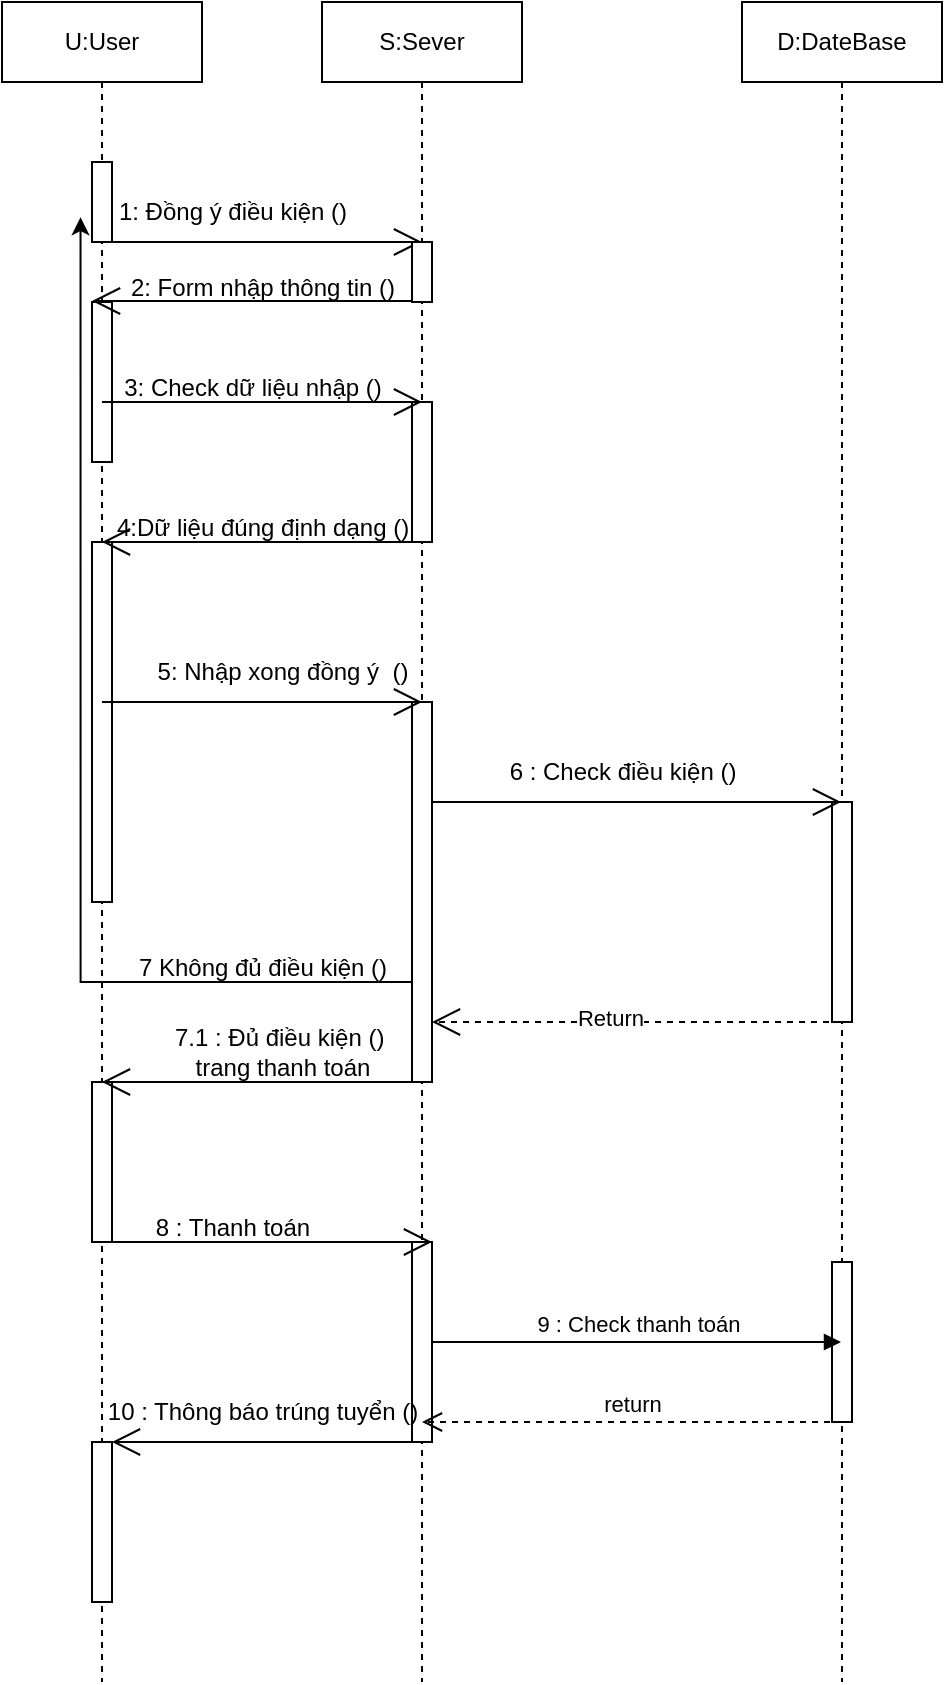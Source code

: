 <mxfile version="24.2.1" type="github">
  <diagram name="Trang-1" id="o5YIHZx7bua2_rq2aWJ0">
    <mxGraphModel dx="1246" dy="559" grid="1" gridSize="10" guides="1" tooltips="1" connect="1" arrows="1" fold="1" page="1" pageScale="1" pageWidth="827" pageHeight="1169" math="0" shadow="0">
      <root>
        <mxCell id="0" />
        <mxCell id="1" parent="0" />
        <mxCell id="bBbA3ng675KR-_iwhl_5-9" value="U:User" style="shape=umlLifeline;perimeter=lifelinePerimeter;whiteSpace=wrap;html=1;container=1;dropTarget=0;collapsible=0;recursiveResize=0;outlineConnect=0;portConstraint=eastwest;newEdgeStyle={&quot;curved&quot;:0,&quot;rounded&quot;:0};" vertex="1" parent="1">
          <mxGeometry x="70" y="40" width="100" height="840" as="geometry" />
        </mxCell>
        <mxCell id="bBbA3ng675KR-_iwhl_5-20" value="" style="html=1;points=[[0,0,0,0,5],[0,1,0,0,-5],[1,0,0,0,5],[1,1,0,0,-5]];perimeter=orthogonalPerimeter;outlineConnect=0;targetShapes=umlLifeline;portConstraint=eastwest;newEdgeStyle={&quot;curved&quot;:0,&quot;rounded&quot;:0};" vertex="1" parent="bBbA3ng675KR-_iwhl_5-9">
          <mxGeometry x="45" y="150" width="10" height="80" as="geometry" />
        </mxCell>
        <mxCell id="bBbA3ng675KR-_iwhl_5-25" value="" style="html=1;points=[[0,0,0,0,5],[0,1,0,0,-5],[1,0,0,0,5],[1,1,0,0,-5]];perimeter=orthogonalPerimeter;outlineConnect=0;targetShapes=umlLifeline;portConstraint=eastwest;newEdgeStyle={&quot;curved&quot;:0,&quot;rounded&quot;:0};" vertex="1" parent="bBbA3ng675KR-_iwhl_5-9">
          <mxGeometry x="45" y="270" width="10" height="180" as="geometry" />
        </mxCell>
        <mxCell id="bBbA3ng675KR-_iwhl_5-61" value="" style="html=1;points=[[0,0,0,0,5],[0,1,0,0,-5],[1,0,0,0,5],[1,1,0,0,-5]];perimeter=orthogonalPerimeter;outlineConnect=0;targetShapes=umlLifeline;portConstraint=eastwest;newEdgeStyle={&quot;curved&quot;:0,&quot;rounded&quot;:0};" vertex="1" parent="bBbA3ng675KR-_iwhl_5-9">
          <mxGeometry x="45" y="540" width="10" height="80" as="geometry" />
        </mxCell>
        <mxCell id="bBbA3ng675KR-_iwhl_5-70" value="" style="html=1;points=[[0,0,0,0,5],[0,1,0,0,-5],[1,0,0,0,5],[1,1,0,0,-5]];perimeter=orthogonalPerimeter;outlineConnect=0;targetShapes=umlLifeline;portConstraint=eastwest;newEdgeStyle={&quot;curved&quot;:0,&quot;rounded&quot;:0};" vertex="1" parent="bBbA3ng675KR-_iwhl_5-9">
          <mxGeometry x="45" y="720" width="10" height="80" as="geometry" />
        </mxCell>
        <mxCell id="bBbA3ng675KR-_iwhl_5-11" value="" style="endArrow=open;endFill=1;endSize=12;html=1;rounded=0;" edge="1" parent="1">
          <mxGeometry width="160" relative="1" as="geometry">
            <mxPoint x="120" y="160" as="sourcePoint" />
            <mxPoint x="280" y="160" as="targetPoint" />
          </mxGeometry>
        </mxCell>
        <mxCell id="bBbA3ng675KR-_iwhl_5-12" value="S:Sever" style="shape=umlLifeline;perimeter=lifelinePerimeter;whiteSpace=wrap;html=1;container=1;dropTarget=0;collapsible=0;recursiveResize=0;outlineConnect=0;portConstraint=eastwest;newEdgeStyle={&quot;curved&quot;:0,&quot;rounded&quot;:0};" vertex="1" parent="1">
          <mxGeometry x="230" y="40" width="100" height="840" as="geometry" />
        </mxCell>
        <mxCell id="bBbA3ng675KR-_iwhl_5-13" value="" style="html=1;points=[[0,0,0,0,5],[0,1,0,0,-5],[1,0,0,0,5],[1,1,0,0,-5]];perimeter=orthogonalPerimeter;outlineConnect=0;targetShapes=umlLifeline;portConstraint=eastwest;newEdgeStyle={&quot;curved&quot;:0,&quot;rounded&quot;:0};" vertex="1" parent="bBbA3ng675KR-_iwhl_5-12">
          <mxGeometry x="45" y="120" width="10" height="30" as="geometry" />
        </mxCell>
        <mxCell id="bBbA3ng675KR-_iwhl_5-21" value="" style="html=1;points=[[0,0,0,0,5],[0,1,0,0,-5],[1,0,0,0,5],[1,1,0,0,-5]];perimeter=orthogonalPerimeter;outlineConnect=0;targetShapes=umlLifeline;portConstraint=eastwest;newEdgeStyle={&quot;curved&quot;:0,&quot;rounded&quot;:0};" vertex="1" parent="bBbA3ng675KR-_iwhl_5-12">
          <mxGeometry x="45" y="200" width="10" height="70" as="geometry" />
        </mxCell>
        <mxCell id="bBbA3ng675KR-_iwhl_5-27" value="" style="html=1;points=[[0,0,0,0,5],[0,1,0,0,-5],[1,0,0,0,5],[1,1,0,0,-5]];perimeter=orthogonalPerimeter;outlineConnect=0;targetShapes=umlLifeline;portConstraint=eastwest;newEdgeStyle={&quot;curved&quot;:0,&quot;rounded&quot;:0};" vertex="1" parent="bBbA3ng675KR-_iwhl_5-12">
          <mxGeometry x="45" y="350" width="10" height="190" as="geometry" />
        </mxCell>
        <mxCell id="bBbA3ng675KR-_iwhl_5-65" value="" style="html=1;points=[[0,0,0,0,5],[0,1,0,0,-5],[1,0,0,0,5],[1,1,0,0,-5]];perimeter=orthogonalPerimeter;outlineConnect=0;targetShapes=umlLifeline;portConstraint=eastwest;newEdgeStyle={&quot;curved&quot;:0,&quot;rounded&quot;:0};" vertex="1" parent="bBbA3ng675KR-_iwhl_5-12">
          <mxGeometry x="45" y="620" width="10" height="100" as="geometry" />
        </mxCell>
        <mxCell id="bBbA3ng675KR-_iwhl_5-15" value="1: Đồng ý điều kiện ()" style="text;html=1;align=center;verticalAlign=middle;resizable=0;points=[];autosize=1;strokeColor=none;fillColor=none;" vertex="1" parent="1">
          <mxGeometry x="115" y="130" width="140" height="30" as="geometry" />
        </mxCell>
        <mxCell id="bBbA3ng675KR-_iwhl_5-16" value="" style="endArrow=open;endFill=1;endSize=12;html=1;rounded=0;" edge="1" parent="1">
          <mxGeometry width="160" relative="1" as="geometry">
            <mxPoint x="275" y="189.5" as="sourcePoint" />
            <mxPoint x="115" y="189.5" as="targetPoint" />
          </mxGeometry>
        </mxCell>
        <mxCell id="bBbA3ng675KR-_iwhl_5-18" value="2: Form nhập thông tin ()" style="text;html=1;align=center;verticalAlign=middle;resizable=0;points=[];autosize=1;strokeColor=none;fillColor=none;" vertex="1" parent="1">
          <mxGeometry x="120" y="168" width="160" height="30" as="geometry" />
        </mxCell>
        <mxCell id="bBbA3ng675KR-_iwhl_5-22" value="" style="endArrow=open;endFill=1;endSize=12;html=1;rounded=0;" edge="1" parent="1">
          <mxGeometry width="160" relative="1" as="geometry">
            <mxPoint x="120" y="240" as="sourcePoint" />
            <mxPoint x="280" y="240" as="targetPoint" />
          </mxGeometry>
        </mxCell>
        <mxCell id="bBbA3ng675KR-_iwhl_5-23" value="3: Check dữ liệu nhập ()" style="text;html=1;align=center;verticalAlign=middle;resizable=0;points=[];autosize=1;strokeColor=none;fillColor=none;" vertex="1" parent="1">
          <mxGeometry x="120" y="218" width="150" height="30" as="geometry" />
        </mxCell>
        <mxCell id="bBbA3ng675KR-_iwhl_5-24" value="" style="endArrow=open;endFill=1;endSize=12;html=1;rounded=0;" edge="1" parent="1">
          <mxGeometry width="160" relative="1" as="geometry">
            <mxPoint x="280" y="310" as="sourcePoint" />
            <mxPoint x="120" y="310" as="targetPoint" />
          </mxGeometry>
        </mxCell>
        <mxCell id="bBbA3ng675KR-_iwhl_5-26" value="4:Dữ liệu đúng định dạng ()" style="text;html=1;align=center;verticalAlign=middle;resizable=0;points=[];autosize=1;strokeColor=none;fillColor=none;" vertex="1" parent="1">
          <mxGeometry x="115" y="288" width="170" height="30" as="geometry" />
        </mxCell>
        <mxCell id="bBbA3ng675KR-_iwhl_5-28" value="" style="endArrow=open;endFill=1;endSize=12;html=1;rounded=0;" edge="1" parent="1">
          <mxGeometry width="160" relative="1" as="geometry">
            <mxPoint x="120" y="390" as="sourcePoint" />
            <mxPoint x="280" y="390" as="targetPoint" />
          </mxGeometry>
        </mxCell>
        <mxCell id="bBbA3ng675KR-_iwhl_5-29" value="5: Nhập xong đồng ý&amp;nbsp; ()" style="text;html=1;align=center;verticalAlign=middle;resizable=0;points=[];autosize=1;strokeColor=none;fillColor=none;" vertex="1" parent="1">
          <mxGeometry x="135" y="360" width="150" height="30" as="geometry" />
        </mxCell>
        <mxCell id="bBbA3ng675KR-_iwhl_5-30" value="D:DateBase" style="shape=umlLifeline;perimeter=lifelinePerimeter;whiteSpace=wrap;html=1;container=1;dropTarget=0;collapsible=0;recursiveResize=0;outlineConnect=0;portConstraint=eastwest;newEdgeStyle={&quot;curved&quot;:0,&quot;rounded&quot;:0};" vertex="1" parent="1">
          <mxGeometry x="440" y="40" width="100" height="840" as="geometry" />
        </mxCell>
        <mxCell id="bBbA3ng675KR-_iwhl_5-45" value="" style="html=1;points=[[0,0,0,0,5],[0,1,0,0,-5],[1,0,0,0,5],[1,1,0,0,-5]];perimeter=orthogonalPerimeter;outlineConnect=0;targetShapes=umlLifeline;portConstraint=eastwest;newEdgeStyle={&quot;curved&quot;:0,&quot;rounded&quot;:0};" vertex="1" parent="bBbA3ng675KR-_iwhl_5-30">
          <mxGeometry x="45" y="400" width="10" height="110" as="geometry" />
        </mxCell>
        <mxCell id="bBbA3ng675KR-_iwhl_5-69" value="" style="html=1;points=[[0,0,0,0,5],[0,1,0,0,-5],[1,0,0,0,5],[1,1,0,0,-5]];perimeter=orthogonalPerimeter;outlineConnect=0;targetShapes=umlLifeline;portConstraint=eastwest;newEdgeStyle={&quot;curved&quot;:0,&quot;rounded&quot;:0};" vertex="1" parent="bBbA3ng675KR-_iwhl_5-30">
          <mxGeometry x="45" y="630" width="10" height="80" as="geometry" />
        </mxCell>
        <mxCell id="bBbA3ng675KR-_iwhl_5-32" value="" style="endArrow=open;endFill=1;endSize=12;html=1;rounded=0;" edge="1" parent="1" source="bBbA3ng675KR-_iwhl_5-27" target="bBbA3ng675KR-_iwhl_5-30">
          <mxGeometry width="160" relative="1" as="geometry">
            <mxPoint x="300" y="440" as="sourcePoint" />
            <mxPoint x="445" y="440" as="targetPoint" />
            <Array as="points">
              <mxPoint x="400" y="440" />
            </Array>
          </mxGeometry>
        </mxCell>
        <mxCell id="bBbA3ng675KR-_iwhl_5-34" value="" style="html=1;points=[[0,0,0,0,5],[0,1,0,0,-5],[1,0,0,0,5],[1,1,0,0,-5]];perimeter=orthogonalPerimeter;outlineConnect=0;targetShapes=umlLifeline;portConstraint=eastwest;newEdgeStyle={&quot;curved&quot;:0,&quot;rounded&quot;:0};" vertex="1" parent="1">
          <mxGeometry x="115" y="120" width="10" height="40" as="geometry" />
        </mxCell>
        <mxCell id="bBbA3ng675KR-_iwhl_5-43" value="6 : Check điều kiện ()" style="text;html=1;align=center;verticalAlign=middle;resizable=0;points=[];autosize=1;strokeColor=none;fillColor=none;" vertex="1" parent="1">
          <mxGeometry x="310" y="410" width="140" height="30" as="geometry" />
        </mxCell>
        <mxCell id="bBbA3ng675KR-_iwhl_5-55" value="" style="endArrow=open;endSize=12;dashed=1;html=1;rounded=0;" edge="1" parent="1">
          <mxGeometry width="160" relative="1" as="geometry">
            <mxPoint x="489.5" y="550" as="sourcePoint" />
            <mxPoint x="285" y="550" as="targetPoint" />
          </mxGeometry>
        </mxCell>
        <mxCell id="bBbA3ng675KR-_iwhl_5-57" value="Return" style="edgeLabel;html=1;align=center;verticalAlign=middle;resizable=0;points=[];" vertex="1" connectable="0" parent="bBbA3ng675KR-_iwhl_5-55">
          <mxGeometry x="0.128" y="-2" relative="1" as="geometry">
            <mxPoint as="offset" />
          </mxGeometry>
        </mxCell>
        <mxCell id="bBbA3ng675KR-_iwhl_5-58" style="edgeStyle=orthogonalEdgeStyle;rounded=0;orthogonalLoop=1;jettySize=auto;html=1;entryX=-0.041;entryY=0.587;entryDx=0;entryDy=0;entryPerimeter=0;" edge="1" parent="1" source="bBbA3ng675KR-_iwhl_5-27" target="bBbA3ng675KR-_iwhl_5-15">
          <mxGeometry relative="1" as="geometry">
            <mxPoint x="40" y="540" as="sourcePoint" />
            <Array as="points">
              <mxPoint x="109" y="530" />
            </Array>
          </mxGeometry>
        </mxCell>
        <mxCell id="bBbA3ng675KR-_iwhl_5-59" value="7 Không đủ điều kiện ()" style="text;html=1;align=center;verticalAlign=middle;resizable=0;points=[];autosize=1;strokeColor=none;fillColor=none;" vertex="1" parent="1">
          <mxGeometry x="125" y="508" width="150" height="30" as="geometry" />
        </mxCell>
        <mxCell id="bBbA3ng675KR-_iwhl_5-60" value="" style="endArrow=open;endFill=1;endSize=12;html=1;rounded=0;" edge="1" parent="1">
          <mxGeometry width="160" relative="1" as="geometry">
            <mxPoint x="280" y="580" as="sourcePoint" />
            <mxPoint x="120" y="580" as="targetPoint" />
          </mxGeometry>
        </mxCell>
        <mxCell id="bBbA3ng675KR-_iwhl_5-62" value="7.1 : Đủ điều kiện ()&amp;nbsp;&lt;div&gt;trang thanh toán&lt;/div&gt;" style="text;html=1;align=center;verticalAlign=middle;resizable=0;points=[];autosize=1;strokeColor=none;fillColor=none;" vertex="1" parent="1">
          <mxGeometry x="145" y="545" width="130" height="40" as="geometry" />
        </mxCell>
        <mxCell id="bBbA3ng675KR-_iwhl_5-63" value="" style="endArrow=open;endFill=1;endSize=12;html=1;rounded=0;" edge="1" parent="1">
          <mxGeometry width="160" relative="1" as="geometry">
            <mxPoint x="125" y="660" as="sourcePoint" />
            <mxPoint x="285" y="660" as="targetPoint" />
          </mxGeometry>
        </mxCell>
        <mxCell id="bBbA3ng675KR-_iwhl_5-64" value="8 : Thanh toán" style="text;html=1;align=center;verticalAlign=middle;resizable=0;points=[];autosize=1;strokeColor=none;fillColor=none;" vertex="1" parent="1">
          <mxGeometry x="135" y="638" width="100" height="30" as="geometry" />
        </mxCell>
        <mxCell id="bBbA3ng675KR-_iwhl_5-67" value="9 : Check thanh toán" style="html=1;verticalAlign=bottom;endArrow=block;curved=0;rounded=0;" edge="1" target="bBbA3ng675KR-_iwhl_5-30" parent="1" source="bBbA3ng675KR-_iwhl_5-65">
          <mxGeometry relative="1" as="geometry">
            <mxPoint x="295" y="707" as="sourcePoint" />
            <mxPoint x="660" y="650" as="targetPoint" />
          </mxGeometry>
        </mxCell>
        <mxCell id="bBbA3ng675KR-_iwhl_5-68" value="return" style="html=1;verticalAlign=bottom;endArrow=open;dashed=1;endSize=8;curved=0;rounded=0;" edge="1" parent="1">
          <mxGeometry relative="1" as="geometry">
            <mxPoint x="280" y="750" as="targetPoint" />
            <mxPoint x="490" y="750" as="sourcePoint" />
          </mxGeometry>
        </mxCell>
        <mxCell id="bBbA3ng675KR-_iwhl_5-71" value="" style="endArrow=open;endFill=1;endSize=12;html=1;rounded=0;" edge="1" parent="1">
          <mxGeometry width="160" relative="1" as="geometry">
            <mxPoint x="285" y="760" as="sourcePoint" />
            <mxPoint x="125" y="760" as="targetPoint" />
          </mxGeometry>
        </mxCell>
        <mxCell id="bBbA3ng675KR-_iwhl_5-72" value="10 : Thông báo trúng tuyển ()" style="text;html=1;align=center;verticalAlign=middle;resizable=0;points=[];autosize=1;strokeColor=none;fillColor=none;" vertex="1" parent="1">
          <mxGeometry x="110" y="730" width="180" height="30" as="geometry" />
        </mxCell>
      </root>
    </mxGraphModel>
  </diagram>
</mxfile>
